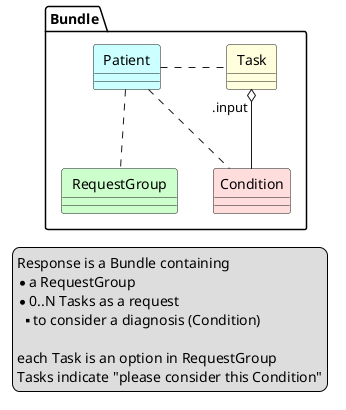 @startuml
skinparam linetype polyline
hide circle
hide stereotype

package "Bundle" {
  class "  RequestGroup  " as RG #cfc{
  }

    class "  Patient  " as P #cff{
  }
P .d. RG :"   "
P .r. T : "         "
P .. CD 
'RG ".action" o-- T 
T ".input" o-- CD
  

  class "  Task  " as T #ffd{
  }


  class " Condition " as CD #fdd{
  }


}
legend
Response is a Bundle containing
* a RequestGroup
* 0..N Tasks as a request
** to consider a diagnosis (Condition)

each Task is an option in RequestGroup
Tasks indicate "please consider this Condition"
endlegend

@enduml